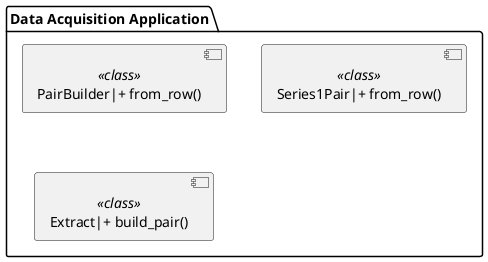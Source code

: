 @startuml
!define SPRITEURL https://raw.githubusercontent.com/rabelendaugust/Cicon-PlantUML-Sprites/v3.5/sprites
!define CLASS class
!define ABSTRACT abstract
!define INTERFACE interface

package "Data Acquisition Application" {
  [PairBuilder|+ from_row()] <<CLASS>> as pairBuilder
  [Series1Pair|+ from_row()] <<CLASS>> as series1Pair
  [Extract|+ build_pair()] <<CLASS>> as extract
}

@enduml
